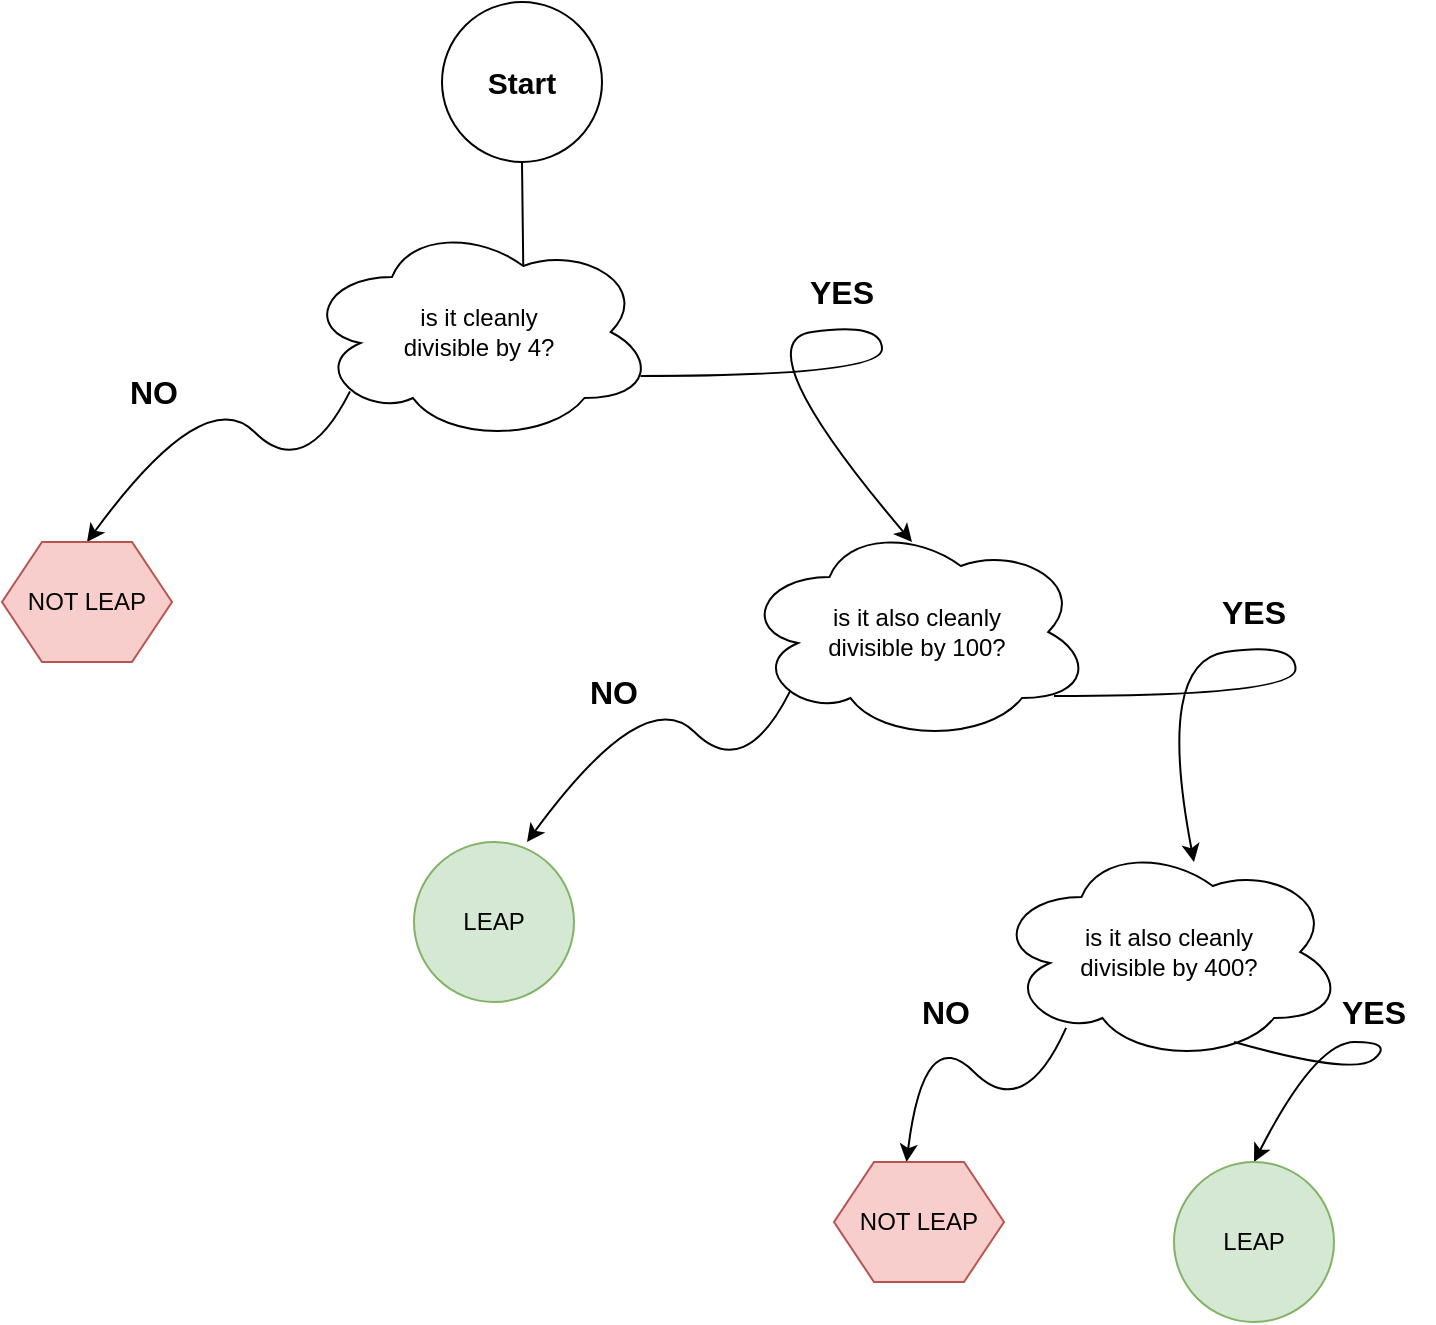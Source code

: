 <mxfile version="20.6.0" type="github">
  <diagram id="VlKVVqyVtERDJIXMmFLj" name="Pagina-1">
    <mxGraphModel dx="1422" dy="754" grid="1" gridSize="10" guides="1" tooltips="1" connect="1" arrows="1" fold="1" page="1" pageScale="1" pageWidth="827" pageHeight="1169" math="0" shadow="0">
      <root>
        <mxCell id="0" />
        <mxCell id="1" parent="0" />
        <mxCell id="QuFJc0p54Mi-NLRQRqYn-3" value="" style="endArrow=none;html=1;rounded=0;entryX=0.5;entryY=1;entryDx=0;entryDy=0;exitX=0.625;exitY=0.2;exitDx=0;exitDy=0;exitPerimeter=0;" edge="1" parent="1" source="QuFJc0p54Mi-NLRQRqYn-2" target="QuFJc0p54Mi-NLRQRqYn-1">
          <mxGeometry width="50" height="50" relative="1" as="geometry">
            <mxPoint x="283.5" y="160" as="sourcePoint" />
            <mxPoint x="283.5" y="70" as="targetPoint" />
          </mxGeometry>
        </mxCell>
        <mxCell id="QuFJc0p54Mi-NLRQRqYn-2" value="is it cleanly &lt;br&gt;divisible by 4?" style="ellipse;shape=cloud;whiteSpace=wrap;html=1;" vertex="1" parent="1">
          <mxGeometry x="175.25" y="130" width="175" height="110" as="geometry" />
        </mxCell>
        <mxCell id="QuFJc0p54Mi-NLRQRqYn-1" value="&lt;font style=&quot;font-size: 15px;&quot;&gt;&lt;b&gt;Start&lt;/b&gt;&lt;/font&gt;" style="ellipse;whiteSpace=wrap;html=1;aspect=fixed;" vertex="1" parent="1">
          <mxGeometry x="244" y="20" width="80" height="80" as="geometry" />
        </mxCell>
        <mxCell id="QuFJc0p54Mi-NLRQRqYn-4" value="" style="curved=1;endArrow=classic;html=1;rounded=0;exitX=0.13;exitY=0.77;exitDx=0;exitDy=0;exitPerimeter=0;entryX=0.5;entryY=0;entryDx=0;entryDy=0;" edge="1" parent="1" source="QuFJc0p54Mi-NLRQRqYn-2">
          <mxGeometry width="50" height="50" relative="1" as="geometry">
            <mxPoint x="72.75" y="290" as="sourcePoint" />
            <mxPoint x="66.5" y="290" as="targetPoint" />
            <Array as="points">
              <mxPoint x="175.25" y="260" />
              <mxPoint x="125.25" y="210" />
            </Array>
          </mxGeometry>
        </mxCell>
        <mxCell id="QuFJc0p54Mi-NLRQRqYn-5" value="" style="curved=1;endArrow=classic;html=1;rounded=0;exitX=0.96;exitY=0.7;exitDx=0;exitDy=0;exitPerimeter=0;entryX=0.5;entryY=0;entryDx=0;entryDy=0;" edge="1" parent="1" source="QuFJc0p54Mi-NLRQRqYn-2">
          <mxGeometry width="50" height="50" relative="1" as="geometry">
            <mxPoint x="362.75" y="200" as="sourcePoint" />
            <mxPoint x="479" y="290" as="targetPoint" />
            <Array as="points">
              <mxPoint x="464" y="207" />
              <mxPoint x="464" y="180" />
              <mxPoint x="394" y="190" />
            </Array>
          </mxGeometry>
        </mxCell>
        <mxCell id="QuFJc0p54Mi-NLRQRqYn-9" value="NOT LEAP" style="shape=hexagon;perimeter=hexagonPerimeter2;whiteSpace=wrap;html=1;fixedSize=1;fillColor=#f8cecc;strokeColor=#b85450;" vertex="1" parent="1">
          <mxGeometry x="24" y="290" width="85" height="60" as="geometry" />
        </mxCell>
        <mxCell id="QuFJc0p54Mi-NLRQRqYn-12" value="is it also cleanly &lt;br&gt;divisible by 100?" style="ellipse;shape=cloud;whiteSpace=wrap;html=1;" vertex="1" parent="1">
          <mxGeometry x="394" y="280" width="175" height="110" as="geometry" />
        </mxCell>
        <mxCell id="QuFJc0p54Mi-NLRQRqYn-13" value="" style="curved=1;endArrow=classic;html=1;rounded=0;exitX=0.13;exitY=0.77;exitDx=0;exitDy=0;exitPerimeter=0;entryX=0.5;entryY=0;entryDx=0;entryDy=0;" edge="1" parent="1">
          <mxGeometry width="50" height="50" relative="1" as="geometry">
            <mxPoint x="418" y="364.7" as="sourcePoint" />
            <mxPoint x="286.5" y="440" as="targetPoint" />
            <Array as="points">
              <mxPoint x="395.25" y="410" />
              <mxPoint x="345.25" y="360" />
            </Array>
          </mxGeometry>
        </mxCell>
        <mxCell id="QuFJc0p54Mi-NLRQRqYn-17" value="" style="curved=1;endArrow=classic;html=1;rounded=0;exitX=0.96;exitY=0.7;exitDx=0;exitDy=0;exitPerimeter=0;" edge="1" parent="1">
          <mxGeometry width="50" height="50" relative="1" as="geometry">
            <mxPoint x="550" y="367" as="sourcePoint" />
            <mxPoint x="620" y="450" as="targetPoint" />
            <Array as="points">
              <mxPoint x="670.75" y="367" />
              <mxPoint x="670.75" y="340" />
              <mxPoint x="600.75" y="350" />
            </Array>
          </mxGeometry>
        </mxCell>
        <mxCell id="QuFJc0p54Mi-NLRQRqYn-19" value="&lt;b&gt;&lt;font style=&quot;font-size: 16px;&quot;&gt;NO&lt;/font&gt;&lt;/b&gt;" style="text;html=1;strokeColor=none;fillColor=none;align=center;verticalAlign=middle;whiteSpace=wrap;rounded=0;" vertex="1" parent="1">
          <mxGeometry x="70" y="200" width="60" height="30" as="geometry" />
        </mxCell>
        <mxCell id="QuFJc0p54Mi-NLRQRqYn-20" value="&lt;b&gt;&lt;font style=&quot;font-size: 16px;&quot;&gt;NO&lt;/font&gt;&lt;/b&gt;" style="text;html=1;strokeColor=none;fillColor=none;align=center;verticalAlign=middle;whiteSpace=wrap;rounded=0;" vertex="1" parent="1">
          <mxGeometry x="300" y="350" width="60" height="30" as="geometry" />
        </mxCell>
        <mxCell id="QuFJc0p54Mi-NLRQRqYn-21" value="&lt;b&gt;&lt;font style=&quot;font-size: 16px;&quot;&gt;YES&lt;/font&gt;&lt;/b&gt;" style="text;html=1;strokeColor=none;fillColor=none;align=center;verticalAlign=middle;whiteSpace=wrap;rounded=0;" vertex="1" parent="1">
          <mxGeometry x="414" y="150" width="60" height="30" as="geometry" />
        </mxCell>
        <mxCell id="QuFJc0p54Mi-NLRQRqYn-24" value="&lt;b&gt;&lt;font style=&quot;font-size: 16px;&quot;&gt;YES&lt;/font&gt;&lt;/b&gt;" style="text;html=1;strokeColor=none;fillColor=none;align=center;verticalAlign=middle;whiteSpace=wrap;rounded=0;" vertex="1" parent="1">
          <mxGeometry x="620" y="310" width="60" height="30" as="geometry" />
        </mxCell>
        <mxCell id="QuFJc0p54Mi-NLRQRqYn-31" value="is it also cleanly &lt;br&gt;divisible by 400?" style="ellipse;shape=cloud;whiteSpace=wrap;html=1;" vertex="1" parent="1">
          <mxGeometry x="520" y="440" width="175" height="110" as="geometry" />
        </mxCell>
        <mxCell id="QuFJc0p54Mi-NLRQRqYn-32" value="" style="curved=1;endArrow=classic;html=1;rounded=0;exitX=0.206;exitY=0.845;exitDx=0;exitDy=0;exitPerimeter=0;" edge="1" parent="1" source="QuFJc0p54Mi-NLRQRqYn-31">
          <mxGeometry width="50" height="50" relative="1" as="geometry">
            <mxPoint x="549" y="524.7" as="sourcePoint" />
            <mxPoint x="476.25" y="600" as="targetPoint" />
            <Array as="points">
              <mxPoint x="535" y="580" />
              <mxPoint x="485" y="530" />
            </Array>
          </mxGeometry>
        </mxCell>
        <mxCell id="QuFJc0p54Mi-NLRQRqYn-33" value="" style="curved=1;endArrow=classic;html=1;rounded=0;" edge="1" parent="1">
          <mxGeometry width="50" height="50" relative="1" as="geometry">
            <mxPoint x="640" y="540" as="sourcePoint" />
            <mxPoint x="650" y="600" as="targetPoint" />
            <Array as="points">
              <mxPoint x="700" y="557" />
              <mxPoint x="720" y="540" />
              <mxPoint x="680.75" y="540" />
            </Array>
          </mxGeometry>
        </mxCell>
        <mxCell id="QuFJc0p54Mi-NLRQRqYn-34" value="&lt;b&gt;&lt;font style=&quot;font-size: 16px;&quot;&gt;NO&lt;/font&gt;&lt;/b&gt;" style="text;html=1;strokeColor=none;fillColor=none;align=center;verticalAlign=middle;whiteSpace=wrap;rounded=0;" vertex="1" parent="1">
          <mxGeometry x="466.25" y="510" width="60" height="30" as="geometry" />
        </mxCell>
        <mxCell id="QuFJc0p54Mi-NLRQRqYn-36" value="&lt;b&gt;&lt;font style=&quot;font-size: 16px;&quot;&gt;YES&lt;/font&gt;&lt;/b&gt;" style="text;html=1;strokeColor=none;fillColor=none;align=center;verticalAlign=middle;whiteSpace=wrap;rounded=0;" vertex="1" parent="1">
          <mxGeometry x="680" y="510" width="60" height="30" as="geometry" />
        </mxCell>
        <mxCell id="QuFJc0p54Mi-NLRQRqYn-37" value="NOT LEAP" style="shape=hexagon;perimeter=hexagonPerimeter2;whiteSpace=wrap;html=1;fixedSize=1;fillColor=#f8cecc;strokeColor=#b85450;" vertex="1" parent="1">
          <mxGeometry x="440" y="600" width="85" height="60" as="geometry" />
        </mxCell>
        <mxCell id="QuFJc0p54Mi-NLRQRqYn-38" value="LEAP" style="ellipse;whiteSpace=wrap;html=1;aspect=fixed;fillColor=#d5e8d4;strokeColor=#82b366;" vertex="1" parent="1">
          <mxGeometry x="230" y="440" width="80" height="80" as="geometry" />
        </mxCell>
        <mxCell id="QuFJc0p54Mi-NLRQRqYn-39" value="LEAP" style="ellipse;whiteSpace=wrap;html=1;aspect=fixed;fillColor=#d5e8d4;strokeColor=#82b366;" vertex="1" parent="1">
          <mxGeometry x="610" y="600" width="80" height="80" as="geometry" />
        </mxCell>
      </root>
    </mxGraphModel>
  </diagram>
</mxfile>
